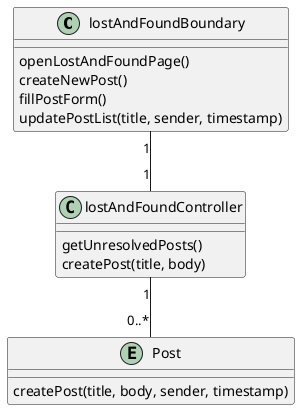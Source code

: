@startuml

class lostAndFoundBoundary{
    openLostAndFoundPage()
    createNewPost()
    fillPostForm()
    updatePostList(title, sender, timestamp)
}

class lostAndFoundController{
    getUnresolvedPosts()
    createPost(title, body)
}

entity Post{
    createPost(title, body, sender, timestamp)
}

lostAndFoundBoundary "1" -- "1" lostAndFoundController
lostAndFoundController "1" -- "0..*" Post

@enduml